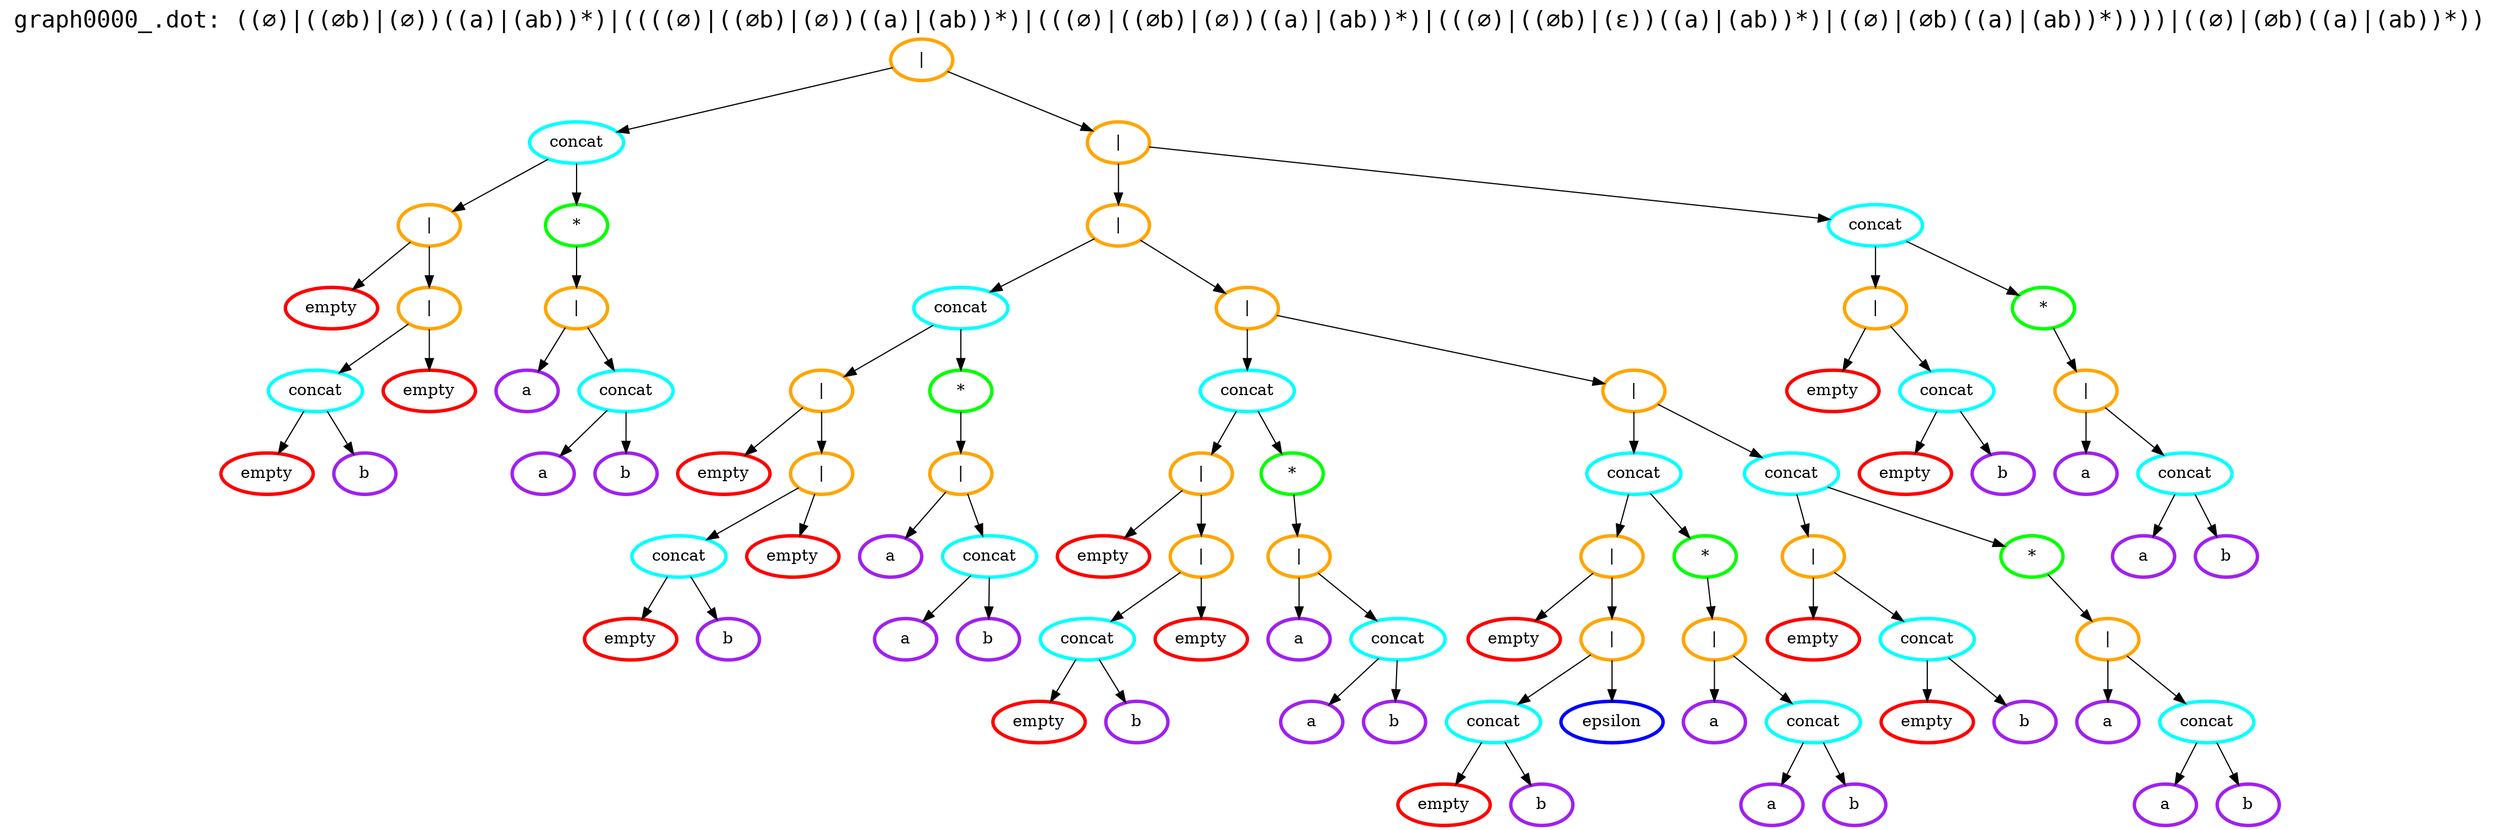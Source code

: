 digraph G {
  labelloc="t";
  label="graph0000_.dot: ((∅)|((∅b)|(∅))((a)|(ab))*)|((((∅)|((∅b)|(∅))((a)|(ab))*)|(((∅)|((∅b)|(∅))((a)|(ab))*)|(((∅)|((∅b)|(ε))((a)|(ab))*)|((∅)|(∅b)((a)|(ab))*))))|((∅)|(∅b)((a)|(ab))*))";
  fontsize=20;
  fontname="Courier";
  qhzbjvepatdjgbmyopktppfkpqbgfr [label="|", color="orange", penwidth=3];
  qhzbjvepatdjgbmyopktppfkpqbgfr -> caujtmggspaaqwnzdemrepairrqbeh;
  caujtmggspaaqwnzdemrepairrqbeh [label="concat", color="cyan", penwidth=3];
  caujtmggspaaqwnzdemrepairrqbeh -> pmpbrujryargkttuiffphmdsdrhcsh;
  pmpbrujryargkttuiffphmdsdrhcsh [label="|", color="orange", penwidth=3];
  pmpbrujryargkttuiffphmdsdrhcsh -> vupfklmcphmcpgmhlkylfxwjlqrhoj;
  vupfklmcphmcpgmhlkylfxwjlqrhoj [label="empty", color="red", penwidth=3];
  pmpbrujryargkttuiffphmdsdrhcsh -> rgfqholmkhuqjqejwuqaidhatuvylm;
  rgfqholmkhuqjqejwuqaidhatuvylm [label="|", color="orange", penwidth=3];
  rgfqholmkhuqjqejwuqaidhatuvylm -> vhnxcwnuewvvxcbltakqedljolgbku;
  vhnxcwnuewvvxcbltakqedljolgbku [label="concat", color="cyan", penwidth=3];
  vhnxcwnuewvvxcbltakqedljolgbku -> pklukxxjyuyhqiqemggorprhihfzlr;
  pklukxxjyuyhqiqemggorprhihfzlr [label="empty", color="red", penwidth=3];
  vhnxcwnuewvvxcbltakqedljolgbku -> xkgayoesyqutlgfermufjgxbmcgedz;
  xkgayoesyqutlgfermufjgxbmcgedz [label="b", color="purple", penwidth=3];
  rgfqholmkhuqjqejwuqaidhatuvylm -> hefclkajwvpwzxyguvmqzcfqrirmvz;
  hefclkajwvpwzxyguvmqzcfqrirmvz [label="empty", color="red", penwidth=3];
  caujtmggspaaqwnzdemrepairrqbeh -> lzdedtvitzpbkksozrkvmuixhdykzy;
  lzdedtvitzpbkksozrkvmuixhdykzy [label="*", color="green", penwidth=3];
  lzdedtvitzpbkksozrkvmuixhdykzy -> glgplqcxaqifkzzxhkienznwviuhaa;
  glgplqcxaqifkzzxhkienznwviuhaa [label="|", color="orange", penwidth=3];
  glgplqcxaqifkzzxhkienznwviuhaa -> cnkeejkhjyztwametigybmwbnzipuf;
  cnkeejkhjyztwametigybmwbnzipuf [label="a", color="purple", penwidth=3];
  glgplqcxaqifkzzxhkienznwviuhaa -> qzqtiepiwxrrnpzglwlayyvdqpmbwp;
  qzqtiepiwxrrnpzglwlayyvdqpmbwp [label="concat", color="cyan", penwidth=3];
  qzqtiepiwxrrnpzglwlayyvdqpmbwp -> jwwlucpdligdodwprccdrubwfduhqa;
  jwwlucpdligdodwprccdrubwfduhqa [label="a", color="purple", penwidth=3];
  qzqtiepiwxrrnpzglwlayyvdqpmbwp -> ggjetdovxtiifqyeedrpoanagryyjs;
  ggjetdovxtiifqyeedrpoanagryyjs [label="b", color="purple", penwidth=3];
  qhzbjvepatdjgbmyopktppfkpqbgfr -> lewxebwkkduudvnohlookexisdrwra;
  lewxebwkkduudvnohlookexisdrwra [label="|", color="orange", penwidth=3];
  lewxebwkkduudvnohlookexisdrwra -> ywjddhjbmswbfjzaoduiddlzsbtjio;
  ywjddhjbmswbfjzaoduiddlzsbtjio [label="|", color="orange", penwidth=3];
  ywjddhjbmswbfjzaoduiddlzsbtjio -> ulthucvsvzyoeteawmhjxqiueanbas;
  ulthucvsvzyoeteawmhjxqiueanbas [label="concat", color="cyan", penwidth=3];
  ulthucvsvzyoeteawmhjxqiueanbas -> gqsagamhngvmamwfceiqtwomsizmjy;
  gqsagamhngvmamwfceiqtwomsizmjy [label="|", color="orange", penwidth=3];
  gqsagamhngvmamwfceiqtwomsizmjy -> meucisailyptgcluyxexblikfefaqv;
  meucisailyptgcluyxexblikfefaqv [label="empty", color="red", penwidth=3];
  gqsagamhngvmamwfceiqtwomsizmjy -> yfgmxpgehykeguqzrbkwiminckvlcj;
  yfgmxpgehykeguqzrbkwiminckvlcj [label="|", color="orange", penwidth=3];
  yfgmxpgehykeguqzrbkwiminckvlcj -> engrzazmfjliffvcldecafywugfyut;
  engrzazmfjliffvcldecafywugfyut [label="concat", color="cyan", penwidth=3];
  engrzazmfjliffvcldecafywugfyut -> cvuvqeuxhiddjoixsstqykrnnbyegg;
  cvuvqeuxhiddjoixsstqykrnnbyegg [label="empty", color="red", penwidth=3];
  engrzazmfjliffvcldecafywugfyut -> rztzaydaeelbwxxamclrntjufebhpl;
  rztzaydaeelbwxxamclrntjufebhpl [label="b", color="purple", penwidth=3];
  yfgmxpgehykeguqzrbkwiminckvlcj -> haknoockwqdqxjazqqmyktwtacjuom;
  haknoockwqdqxjazqqmyktwtacjuom [label="empty", color="red", penwidth=3];
  ulthucvsvzyoeteawmhjxqiueanbas -> hhnkouuzbhifsohrfntbxgrsizydqx;
  hhnkouuzbhifsohrfntbxgrsizydqx [label="*", color="green", penwidth=3];
  hhnkouuzbhifsohrfntbxgrsizydqx -> vljdfqdhtayyybuygufofehikzqkyh;
  vljdfqdhtayyybuygufofehikzqkyh [label="|", color="orange", penwidth=3];
  vljdfqdhtayyybuygufofehikzqkyh -> xkfeuwrmfszhumrpcucjcvrndqsshm;
  xkfeuwrmfszhumrpcucjcvrndqsshm [label="a", color="purple", penwidth=3];
  vljdfqdhtayyybuygufofehikzqkyh -> pojjmfjpsxfbcdnjrmvcibxwbyxxcu;
  pojjmfjpsxfbcdnjrmvcibxwbyxxcu [label="concat", color="cyan", penwidth=3];
  pojjmfjpsxfbcdnjrmvcibxwbyxxcu -> qmffsqwjmwzgeyvgquzpvkmwcbjrlv;
  qmffsqwjmwzgeyvgquzpvkmwcbjrlv [label="a", color="purple", penwidth=3];
  pojjmfjpsxfbcdnjrmvcibxwbyxxcu -> vwnsyxupellfkotelpoaaukccxovga;
  vwnsyxupellfkotelpoaaukccxovga [label="b", color="purple", penwidth=3];
  ywjddhjbmswbfjzaoduiddlzsbtjio -> afvqcgnzmilwjcnyfeaatgfdbnxjls;
  afvqcgnzmilwjcnyfeaatgfdbnxjls [label="|", color="orange", penwidth=3];
  afvqcgnzmilwjcnyfeaatgfdbnxjls -> wrwhdwmykpmitixfjiggjykwnkpmxq;
  wrwhdwmykpmitixfjiggjykwnkpmxq [label="concat", color="cyan", penwidth=3];
  wrwhdwmykpmitixfjiggjykwnkpmxq -> amlxhpwnvyndfcnnoecdlcrwmywqkb;
  amlxhpwnvyndfcnnoecdlcrwmywqkb [label="|", color="orange", penwidth=3];
  amlxhpwnvyndfcnnoecdlcrwmywqkb -> kidekcljuqyfkhxpdazowobtluvofq;
  kidekcljuqyfkhxpdazowobtluvofq [label="empty", color="red", penwidth=3];
  amlxhpwnvyndfcnnoecdlcrwmywqkb -> aroyvmjmpbhpwxlbuxvbtnpixevbpq;
  aroyvmjmpbhpwxlbuxvbtnpixevbpq [label="|", color="orange", penwidth=3];
  aroyvmjmpbhpwxlbuxvbtnpixevbpq -> kqqvlrmjjtgatqjqcgkzrdenzxtdxt;
  kqqvlrmjjtgatqjqcgkzrdenzxtdxt [label="concat", color="cyan", penwidth=3];
  kqqvlrmjjtgatqjqcgkzrdenzxtdxt -> ksaoacljystwdezrzdynmgammwlyea;
  ksaoacljystwdezrzdynmgammwlyea [label="empty", color="red", penwidth=3];
  kqqvlrmjjtgatqjqcgkzrdenzxtdxt -> ollzudejiifyhqbsqkviqswomiadhk;
  ollzudejiifyhqbsqkviqswomiadhk [label="b", color="purple", penwidth=3];
  aroyvmjmpbhpwxlbuxvbtnpixevbpq -> afgjtazdvbsoafxkutsbmcbqdhpbah;
  afgjtazdvbsoafxkutsbmcbqdhpbah [label="empty", color="red", penwidth=3];
  wrwhdwmykpmitixfjiggjykwnkpmxq -> qniddqnikpqvnioisdckmzryfjhumz;
  qniddqnikpqvnioisdckmzryfjhumz [label="*", color="green", penwidth=3];
  qniddqnikpqvnioisdckmzryfjhumz -> cqtfvhowffevqoczeaqvwciqhmxogi;
  cqtfvhowffevqoczeaqvwciqhmxogi [label="|", color="orange", penwidth=3];
  cqtfvhowffevqoczeaqvwciqhmxogi -> zgcffjzwunvuihmylfdqzfxhcvrjpu;
  zgcffjzwunvuihmylfdqzfxhcvrjpu [label="a", color="purple", penwidth=3];
  cqtfvhowffevqoczeaqvwciqhmxogi -> pbqryqdyqrjlfhykkyzfboyejcwhsh;
  pbqryqdyqrjlfhykkyzfboyejcwhsh [label="concat", color="cyan", penwidth=3];
  pbqryqdyqrjlfhykkyzfboyejcwhsh -> lvnwgygvgptnhsepagdyxeasjvokzk;
  lvnwgygvgptnhsepagdyxeasjvokzk [label="a", color="purple", penwidth=3];
  pbqryqdyqrjlfhykkyzfboyejcwhsh -> ehwvxpbjuhgfxajtcihnzhowthiskw;
  ehwvxpbjuhgfxajtcihnzhowthiskw [label="b", color="purple", penwidth=3];
  afvqcgnzmilwjcnyfeaatgfdbnxjls -> osiyriaqxxbpzpcjgqqsooiboyhfij;
  osiyriaqxxbpzpcjgqqsooiboyhfij [label="|", color="orange", penwidth=3];
  osiyriaqxxbpzpcjgqqsooiboyhfij -> yadzfhbzvaprimixxnyszwloqplste;
  yadzfhbzvaprimixxnyszwloqplste [label="concat", color="cyan", penwidth=3];
  yadzfhbzvaprimixxnyszwloqplste -> janmmlsqijpyupfumvxulpskhmuxet;
  janmmlsqijpyupfumvxulpskhmuxet [label="|", color="orange", penwidth=3];
  janmmlsqijpyupfumvxulpskhmuxet -> iexaqdusmiajsuodxchrvvoskqsctz;
  iexaqdusmiajsuodxchrvvoskqsctz [label="empty", color="red", penwidth=3];
  janmmlsqijpyupfumvxulpskhmuxet -> kwlwtpsqwfbbiyypmsnpqqoxccuebx;
  kwlwtpsqwfbbiyypmsnpqqoxccuebx [label="|", color="orange", penwidth=3];
  kwlwtpsqwfbbiyypmsnpqqoxccuebx -> uwglnmcxjmkniyotnicjvwyhpdxcry;
  uwglnmcxjmkniyotnicjvwyhpdxcry [label="concat", color="cyan", penwidth=3];
  uwglnmcxjmkniyotnicjvwyhpdxcry -> pfzfbrgngnydcutqwrvbyxkrzanjyp;
  pfzfbrgngnydcutqwrvbyxkrzanjyp [label="empty", color="red", penwidth=3];
  uwglnmcxjmkniyotnicjvwyhpdxcry -> slupbyvelhnzpnbjtfvgdytcgtvrwr;
  slupbyvelhnzpnbjtfvgdytcgtvrwr [label="b", color="purple", penwidth=3];
  kwlwtpsqwfbbiyypmsnpqqoxccuebx -> wwitrdirxixvykrxivfubkwusfctwf;
  wwitrdirxixvykrxivfubkwusfctwf [label="epsilon", color="blue", penwidth=3];
  yadzfhbzvaprimixxnyszwloqplste -> qpzxzfzcwtfbxwxkoukugwsjfaxigq;
  qpzxzfzcwtfbxwxkoukugwsjfaxigq [label="*", color="green", penwidth=3];
  qpzxzfzcwtfbxwxkoukugwsjfaxigq -> egibafqwqdvmluqdnsiwqaygbwuakj;
  egibafqwqdvmluqdnsiwqaygbwuakj [label="|", color="orange", penwidth=3];
  egibafqwqdvmluqdnsiwqaygbwuakj -> uvbpwbmzleyeilqhqiusqbzvckibtb;
  uvbpwbmzleyeilqhqiusqbzvckibtb [label="a", color="purple", penwidth=3];
  egibafqwqdvmluqdnsiwqaygbwuakj -> zlwyxlbosocrgufrkrqtwltloinbqw;
  zlwyxlbosocrgufrkrqtwltloinbqw [label="concat", color="cyan", penwidth=3];
  zlwyxlbosocrgufrkrqtwltloinbqw -> irbwsswdujfuuqmuppwqnesrsylpdn;
  irbwsswdujfuuqmuppwqnesrsylpdn [label="a", color="purple", penwidth=3];
  zlwyxlbosocrgufrkrqtwltloinbqw -> jgjpyhpncvfhcopjprfuamtpryaplk;
  jgjpyhpncvfhcopjprfuamtpryaplk [label="b", color="purple", penwidth=3];
  osiyriaqxxbpzpcjgqqsooiboyhfij -> afmsplyuklhpiqenxnpihaszmtbidn;
  afmsplyuklhpiqenxnpihaszmtbidn [label="concat", color="cyan", penwidth=3];
  afmsplyuklhpiqenxnpihaszmtbidn -> uiscozleiukoxeodajxmwffrutmjdh;
  uiscozleiukoxeodajxmwffrutmjdh [label="|", color="orange", penwidth=3];
  uiscozleiukoxeodajxmwffrutmjdh -> tugavwijlvcnsycxdzsyysqvvvsoso;
  tugavwijlvcnsycxdzsyysqvvvsoso [label="empty", color="red", penwidth=3];
  uiscozleiukoxeodajxmwffrutmjdh -> cgwnwzpsmilkrukjipgaeyysmconoz;
  cgwnwzpsmilkrukjipgaeyysmconoz [label="concat", color="cyan", penwidth=3];
  cgwnwzpsmilkrukjipgaeyysmconoz -> moxgjtmtagwbyldggpktruzgwqjbwn;
  moxgjtmtagwbyldggpktruzgwqjbwn [label="empty", color="red", penwidth=3];
  cgwnwzpsmilkrukjipgaeyysmconoz -> qwoznqgeucwgekauiopxviwytzurli;
  qwoznqgeucwgekauiopxviwytzurli [label="b", color="purple", penwidth=3];
  afmsplyuklhpiqenxnpihaszmtbidn -> knuppjtbuboovaaciznvtzufbqxfev;
  knuppjtbuboovaaciznvtzufbqxfev [label="*", color="green", penwidth=3];
  knuppjtbuboovaaciznvtzufbqxfev -> mmzaicuunkurhpvmolfkufzkuyqqdn;
  mmzaicuunkurhpvmolfkufzkuyqqdn [label="|", color="orange", penwidth=3];
  mmzaicuunkurhpvmolfkufzkuyqqdn -> oynifmztwzstmgajffsjognybluyrh;
  oynifmztwzstmgajffsjognybluyrh [label="a", color="purple", penwidth=3];
  mmzaicuunkurhpvmolfkufzkuyqqdn -> wraqepxnrpibqrakjtxmabhjdannbt;
  wraqepxnrpibqrakjtxmabhjdannbt [label="concat", color="cyan", penwidth=3];
  wraqepxnrpibqrakjtxmabhjdannbt -> weheolejpmjdjojphqirsuetnhwski;
  weheolejpmjdjojphqirsuetnhwski [label="a", color="purple", penwidth=3];
  wraqepxnrpibqrakjtxmabhjdannbt -> ckfztohbrwdhseoodxdeknnoasougp;
  ckfztohbrwdhseoodxdeknnoasougp [label="b", color="purple", penwidth=3];
  lewxebwkkduudvnohlookexisdrwra -> avytcsvqvwioywrcywflacvnfumget;
  avytcsvqvwioywrcywflacvnfumget [label="concat", color="cyan", penwidth=3];
  avytcsvqvwioywrcywflacvnfumget -> afbycdpqiewsmdjesbmfuxpsiepmvj;
  afbycdpqiewsmdjesbmfuxpsiepmvj [label="|", color="orange", penwidth=3];
  afbycdpqiewsmdjesbmfuxpsiepmvj -> gjawmxfvjiecgciauizgzxjhuvyvhd;
  gjawmxfvjiecgciauizgzxjhuvyvhd [label="empty", color="red", penwidth=3];
  afbycdpqiewsmdjesbmfuxpsiepmvj -> fgicgfnleqbibjbrylabkydujwdpjo;
  fgicgfnleqbibjbrylabkydujwdpjo [label="concat", color="cyan", penwidth=3];
  fgicgfnleqbibjbrylabkydujwdpjo -> zhuqbfbzfsscsgezrejexrylvofrkh;
  zhuqbfbzfsscsgezrejexrylvofrkh [label="empty", color="red", penwidth=3];
  fgicgfnleqbibjbrylabkydujwdpjo -> ukvfemaigvstfvwfcfllapfouhagoq;
  ukvfemaigvstfvwfcfllapfouhagoq [label="b", color="purple", penwidth=3];
  avytcsvqvwioywrcywflacvnfumget -> wnrttufyynqyurxholccfbgjqmpbkx;
  wnrttufyynqyurxholccfbgjqmpbkx [label="*", color="green", penwidth=3];
  wnrttufyynqyurxholccfbgjqmpbkx -> wmsrepulynlksnqolzxclmkxxpezwj;
  wmsrepulynlksnqolzxclmkxxpezwj [label="|", color="orange", penwidth=3];
  wmsrepulynlksnqolzxclmkxxpezwj -> nbpgppaucfqmcpunthnwkpewotwtdq;
  nbpgppaucfqmcpunthnwkpewotwtdq [label="a", color="purple", penwidth=3];
  wmsrepulynlksnqolzxclmkxxpezwj -> gunjwbumzdpfhxvuhrhvhnltvbcsrd;
  gunjwbumzdpfhxvuhrhvhnltvbcsrd [label="concat", color="cyan", penwidth=3];
  gunjwbumzdpfhxvuhrhvhnltvbcsrd -> aroxieaanpbersjtdohybhkmsxxtir;
  aroxieaanpbersjtdohybhkmsxxtir [label="a", color="purple", penwidth=3];
  gunjwbumzdpfhxvuhrhvhnltvbcsrd -> yltformhrecicpikfinicibjeglpqq;
  yltformhrecicpikfinicibjeglpqq [label="b", color="purple", penwidth=3];
}
